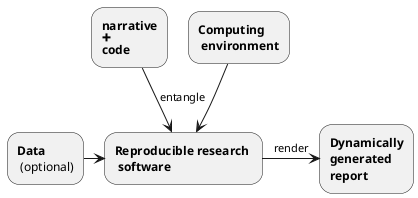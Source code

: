 ## http://www.planttext.com/planttext
## Make a png, save the url to
## curl -o image/file.png [URL]

## ------------------------------- narrative+code Rmd to doc ----------------------------- #

@startuml

  "<b>Data</b> \n (optional)" as c -right-> "<b>Reproducible research</b> \n <b>software</b>" as b
"<b>narrative\n<&plus>\n<b>code</b>" as f -down-> [entangle]  "<b>Reproducible research</b> \n <b>software</b>" as b
      "<b>Computing</b> \n <b>environment</b>" as e -down->  "<b>Reproducible research</b> \n <b>software</b>" as b
  "<b>Reproducible research</b> \n <b>software</b>" as b -right-> [render] "<b>Dynamically</b>\n<b>generated</b>\n<b>report</b>" as d

@enduml
